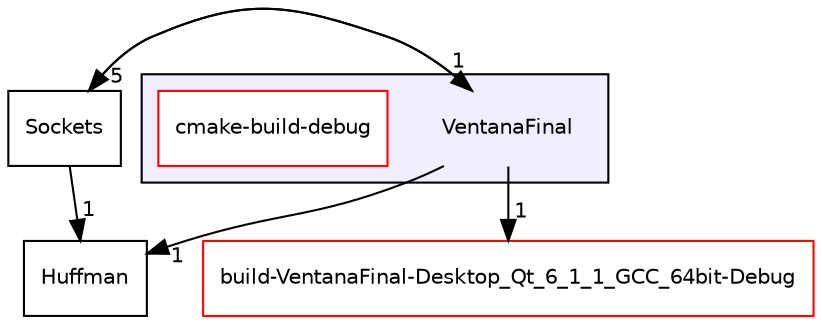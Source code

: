 digraph "VentanaFinal" {
  compound=true
  node [ fontsize="10", fontname="Helvetica"];
  edge [ labelfontsize="10", labelfontname="Helvetica"];
  subgraph clusterdir_bf4634d1bb0ee5ba54bad85de01d8320 {
    graph [ bgcolor="#eeeeff", pencolor="black", label="" URL="dir_bf4634d1bb0ee5ba54bad85de01d8320.html"];
    dir_bf4634d1bb0ee5ba54bad85de01d8320 [shape=plaintext label="VentanaFinal"];
  dir_538c2a842c4890322a9c208db261bdeb [shape=box label="cmake-build-debug" fillcolor="white" style="filled" color="red" URL="dir_538c2a842c4890322a9c208db261bdeb.html"];
  }
  dir_1a267c128e570eec1b436dacbfd39e3f [shape=box label="Huffman" URL="dir_1a267c128e570eec1b436dacbfd39e3f.html"];
  dir_438e9b7480d7921b6e0882250b9f4843 [shape=box label="Sockets" URL="dir_438e9b7480d7921b6e0882250b9f4843.html"];
  dir_ca681b59d69c333b4f0da986acf25652 [shape=box label="build-VentanaFinal-Desktop_Qt_6_1_1_GCC_64bit-Debug" fillcolor="white" style="filled" color="red" URL="dir_ca681b59d69c333b4f0da986acf25652.html"];
  dir_438e9b7480d7921b6e0882250b9f4843->dir_1a267c128e570eec1b436dacbfd39e3f [headlabel="1", labeldistance=1.5 headhref="dir_000016_000015.html"];
  dir_438e9b7480d7921b6e0882250b9f4843->dir_bf4634d1bb0ee5ba54bad85de01d8320 [headlabel="1", labeldistance=1.5 headhref="dir_000016_000002.html"];
  dir_bf4634d1bb0ee5ba54bad85de01d8320->dir_1a267c128e570eec1b436dacbfd39e3f [headlabel="1", labeldistance=1.5 headhref="dir_000002_000015.html"];
  dir_bf4634d1bb0ee5ba54bad85de01d8320->dir_438e9b7480d7921b6e0882250b9f4843 [headlabel="5", labeldistance=1.5 headhref="dir_000002_000016.html"];
  dir_bf4634d1bb0ee5ba54bad85de01d8320->dir_ca681b59d69c333b4f0da986acf25652 [headlabel="1", labeldistance=1.5 headhref="dir_000002_000001.html"];
}
